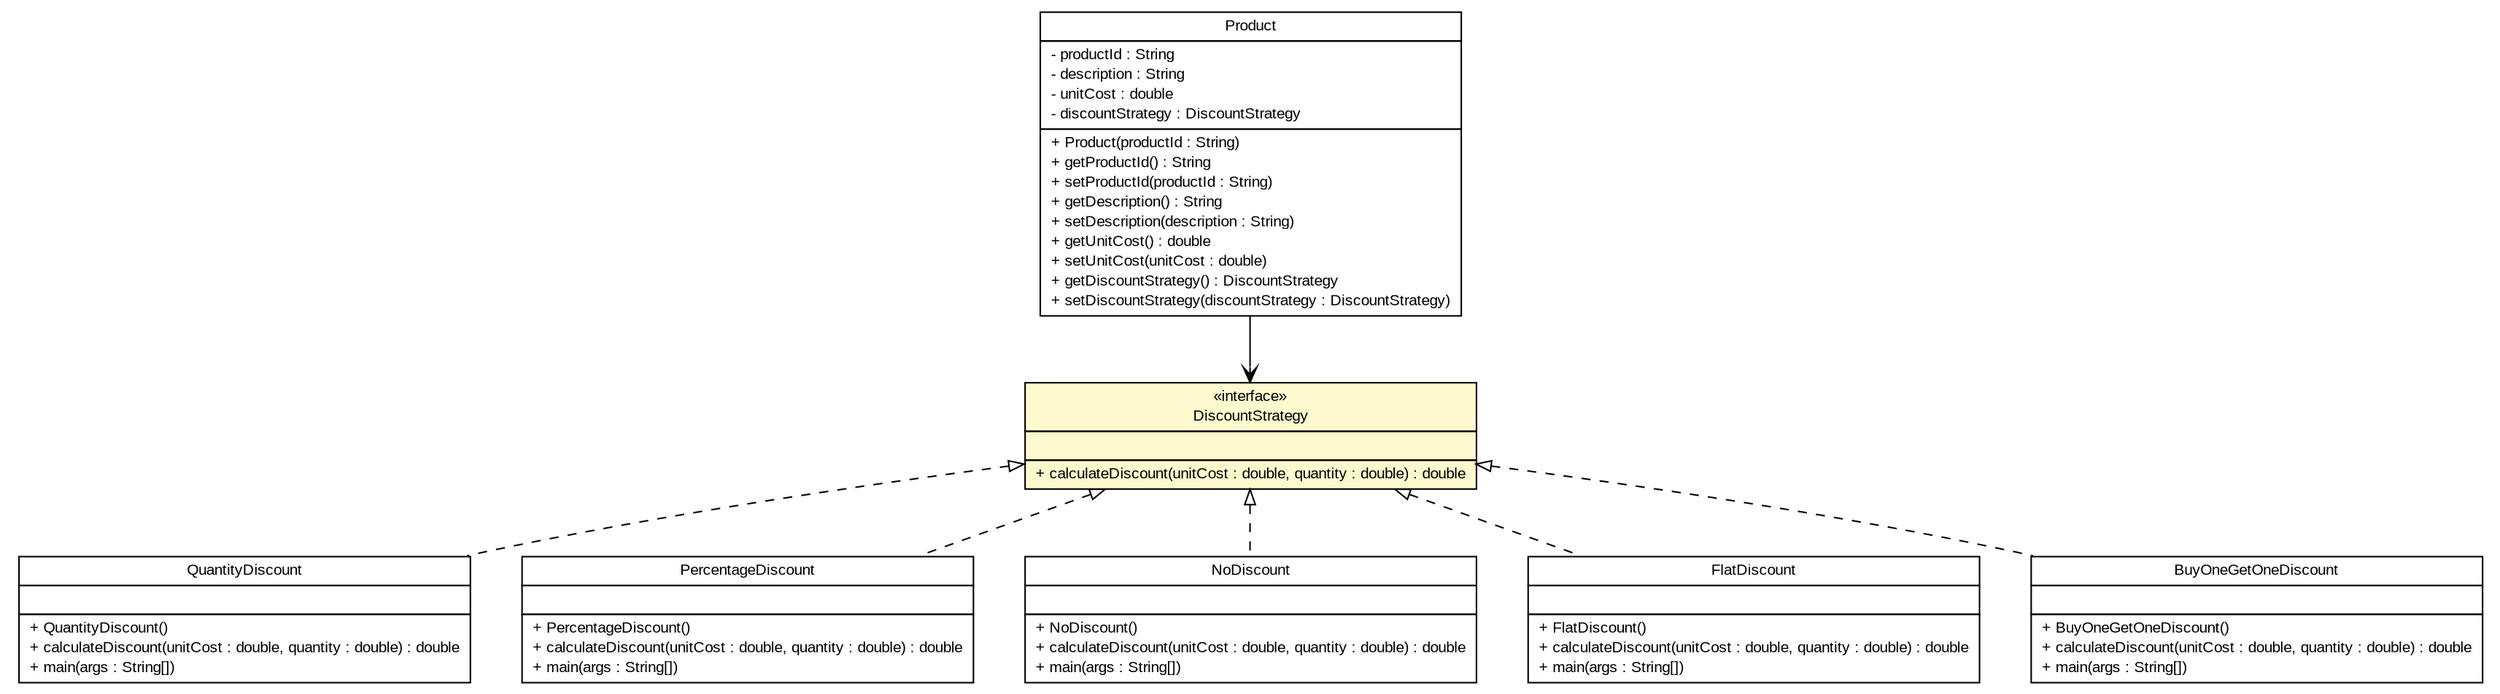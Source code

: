 #!/usr/local/bin/dot
#
# Class diagram 
# Generated by UMLGraph version 5.1 (http://www.umlgraph.org/)
#

digraph G {
	edge [fontname="arial",fontsize=10,labelfontname="arial",labelfontsize=10];
	node [fontname="arial",fontsize=10,shape=plaintext];
	nodesep=0.25;
	ranksep=0.5;
	// wctc.advancedjava.lab.DiscountStrategy.QuantityDiscount
	c313 [label=<<table title="wctc.advancedjava.lab.DiscountStrategy.QuantityDiscount" border="0" cellborder="1" cellspacing="0" cellpadding="2" port="p" href="./QuantityDiscount.html">
		<tr><td><table border="0" cellspacing="0" cellpadding="1">
<tr><td align="center" balign="center"> QuantityDiscount </td></tr>
		</table></td></tr>
		<tr><td><table border="0" cellspacing="0" cellpadding="1">
<tr><td align="left" balign="left">  </td></tr>
		</table></td></tr>
		<tr><td><table border="0" cellspacing="0" cellpadding="1">
<tr><td align="left" balign="left"> + QuantityDiscount() </td></tr>
<tr><td align="left" balign="left"> + calculateDiscount(unitCost : double, quantity : double) : double </td></tr>
<tr><td align="left" balign="left"> + main(args : String[]) </td></tr>
		</table></td></tr>
		</table>>, fontname="arial", fontcolor="black", fontsize=10.0];
	// wctc.advancedjava.lab.DiscountStrategy.Product
	c315 [label=<<table title="wctc.advancedjava.lab.DiscountStrategy.Product" border="0" cellborder="1" cellspacing="0" cellpadding="2" port="p" href="./Product.html">
		<tr><td><table border="0" cellspacing="0" cellpadding="1">
<tr><td align="center" balign="center"> Product </td></tr>
		</table></td></tr>
		<tr><td><table border="0" cellspacing="0" cellpadding="1">
<tr><td align="left" balign="left"> - productId : String </td></tr>
<tr><td align="left" balign="left"> - description : String </td></tr>
<tr><td align="left" balign="left"> - unitCost : double </td></tr>
<tr><td align="left" balign="left"> - discountStrategy : DiscountStrategy </td></tr>
		</table></td></tr>
		<tr><td><table border="0" cellspacing="0" cellpadding="1">
<tr><td align="left" balign="left"> + Product(productId : String) </td></tr>
<tr><td align="left" balign="left"> + getProductId() : String </td></tr>
<tr><td align="left" balign="left"> + setProductId(productId : String) </td></tr>
<tr><td align="left" balign="left"> + getDescription() : String </td></tr>
<tr><td align="left" balign="left"> + setDescription(description : String) </td></tr>
<tr><td align="left" balign="left"> + getUnitCost() : double </td></tr>
<tr><td align="left" balign="left"> + setUnitCost(unitCost : double) </td></tr>
<tr><td align="left" balign="left"> + getDiscountStrategy() : DiscountStrategy </td></tr>
<tr><td align="left" balign="left"> + setDiscountStrategy(discountStrategy : DiscountStrategy) </td></tr>
		</table></td></tr>
		</table>>, fontname="arial", fontcolor="black", fontsize=10.0];
	// wctc.advancedjava.lab.DiscountStrategy.PercentageDiscount
	c316 [label=<<table title="wctc.advancedjava.lab.DiscountStrategy.PercentageDiscount" border="0" cellborder="1" cellspacing="0" cellpadding="2" port="p" href="./PercentageDiscount.html">
		<tr><td><table border="0" cellspacing="0" cellpadding="1">
<tr><td align="center" balign="center"> PercentageDiscount </td></tr>
		</table></td></tr>
		<tr><td><table border="0" cellspacing="0" cellpadding="1">
<tr><td align="left" balign="left">  </td></tr>
		</table></td></tr>
		<tr><td><table border="0" cellspacing="0" cellpadding="1">
<tr><td align="left" balign="left"> + PercentageDiscount() </td></tr>
<tr><td align="left" balign="left"> + calculateDiscount(unitCost : double, quantity : double) : double </td></tr>
<tr><td align="left" balign="left"> + main(args : String[]) </td></tr>
		</table></td></tr>
		</table>>, fontname="arial", fontcolor="black", fontsize=10.0];
	// wctc.advancedjava.lab.DiscountStrategy.NoDiscount
	c317 [label=<<table title="wctc.advancedjava.lab.DiscountStrategy.NoDiscount" border="0" cellborder="1" cellspacing="0" cellpadding="2" port="p" href="./NoDiscount.html">
		<tr><td><table border="0" cellspacing="0" cellpadding="1">
<tr><td align="center" balign="center"> NoDiscount </td></tr>
		</table></td></tr>
		<tr><td><table border="0" cellspacing="0" cellpadding="1">
<tr><td align="left" balign="left">  </td></tr>
		</table></td></tr>
		<tr><td><table border="0" cellspacing="0" cellpadding="1">
<tr><td align="left" balign="left"> + NoDiscount() </td></tr>
<tr><td align="left" balign="left"> + calculateDiscount(unitCost : double, quantity : double) : double </td></tr>
<tr><td align="left" balign="left"> + main(args : String[]) </td></tr>
		</table></td></tr>
		</table>>, fontname="arial", fontcolor="black", fontsize=10.0];
	// wctc.advancedjava.lab.DiscountStrategy.FlatDiscount
	c319 [label=<<table title="wctc.advancedjava.lab.DiscountStrategy.FlatDiscount" border="0" cellborder="1" cellspacing="0" cellpadding="2" port="p" href="./FlatDiscount.html">
		<tr><td><table border="0" cellspacing="0" cellpadding="1">
<tr><td align="center" balign="center"> FlatDiscount </td></tr>
		</table></td></tr>
		<tr><td><table border="0" cellspacing="0" cellpadding="1">
<tr><td align="left" balign="left">  </td></tr>
		</table></td></tr>
		<tr><td><table border="0" cellspacing="0" cellpadding="1">
<tr><td align="left" balign="left"> + FlatDiscount() </td></tr>
<tr><td align="left" balign="left"> + calculateDiscount(unitCost : double, quantity : double) : double </td></tr>
<tr><td align="left" balign="left"> + main(args : String[]) </td></tr>
		</table></td></tr>
		</table>>, fontname="arial", fontcolor="black", fontsize=10.0];
	// wctc.advancedjava.lab.DiscountStrategy.DiscountStrategy
	c320 [label=<<table title="wctc.advancedjava.lab.DiscountStrategy.DiscountStrategy" border="0" cellborder="1" cellspacing="0" cellpadding="2" port="p" bgcolor="lemonChiffon" href="./DiscountStrategy.html">
		<tr><td><table border="0" cellspacing="0" cellpadding="1">
<tr><td align="center" balign="center"> &#171;interface&#187; </td></tr>
<tr><td align="center" balign="center"> DiscountStrategy </td></tr>
		</table></td></tr>
		<tr><td><table border="0" cellspacing="0" cellpadding="1">
<tr><td align="left" balign="left">  </td></tr>
		</table></td></tr>
		<tr><td><table border="0" cellspacing="0" cellpadding="1">
<tr><td align="left" balign="left"> + calculateDiscount(unitCost : double, quantity : double) : double </td></tr>
		</table></td></tr>
		</table>>, fontname="arial", fontcolor="black", fontsize=10.0];
	// wctc.advancedjava.lab.DiscountStrategy.BuyOneGetOneDiscount
	c324 [label=<<table title="wctc.advancedjava.lab.DiscountStrategy.BuyOneGetOneDiscount" border="0" cellborder="1" cellspacing="0" cellpadding="2" port="p" href="./BuyOneGetOneDiscount.html">
		<tr><td><table border="0" cellspacing="0" cellpadding="1">
<tr><td align="center" balign="center"> BuyOneGetOneDiscount </td></tr>
		</table></td></tr>
		<tr><td><table border="0" cellspacing="0" cellpadding="1">
<tr><td align="left" balign="left">  </td></tr>
		</table></td></tr>
		<tr><td><table border="0" cellspacing="0" cellpadding="1">
<tr><td align="left" balign="left"> + BuyOneGetOneDiscount() </td></tr>
<tr><td align="left" balign="left"> + calculateDiscount(unitCost : double, quantity : double) : double </td></tr>
<tr><td align="left" balign="left"> + main(args : String[]) </td></tr>
		</table></td></tr>
		</table>>, fontname="arial", fontcolor="black", fontsize=10.0];
	//wctc.advancedjava.lab.DiscountStrategy.QuantityDiscount implements wctc.advancedjava.lab.DiscountStrategy.DiscountStrategy
	c320:p -> c313:p [dir=back,arrowtail=empty,style=dashed];
	//wctc.advancedjava.lab.DiscountStrategy.PercentageDiscount implements wctc.advancedjava.lab.DiscountStrategy.DiscountStrategy
	c320:p -> c316:p [dir=back,arrowtail=empty,style=dashed];
	//wctc.advancedjava.lab.DiscountStrategy.NoDiscount implements wctc.advancedjava.lab.DiscountStrategy.DiscountStrategy
	c320:p -> c317:p [dir=back,arrowtail=empty,style=dashed];
	//wctc.advancedjava.lab.DiscountStrategy.FlatDiscount implements wctc.advancedjava.lab.DiscountStrategy.DiscountStrategy
	c320:p -> c319:p [dir=back,arrowtail=empty,style=dashed];
	//wctc.advancedjava.lab.DiscountStrategy.BuyOneGetOneDiscount implements wctc.advancedjava.lab.DiscountStrategy.DiscountStrategy
	c320:p -> c324:p [dir=back,arrowtail=empty,style=dashed];
	// wctc.advancedjava.lab.DiscountStrategy.Product NAVASSOC wctc.advancedjava.lab.DiscountStrategy.DiscountStrategy
	c315:p -> c320:p [taillabel="", label="", headlabel="", fontname="arial", fontcolor="black", fontsize=10.0, color="black", arrowhead=open];
}

